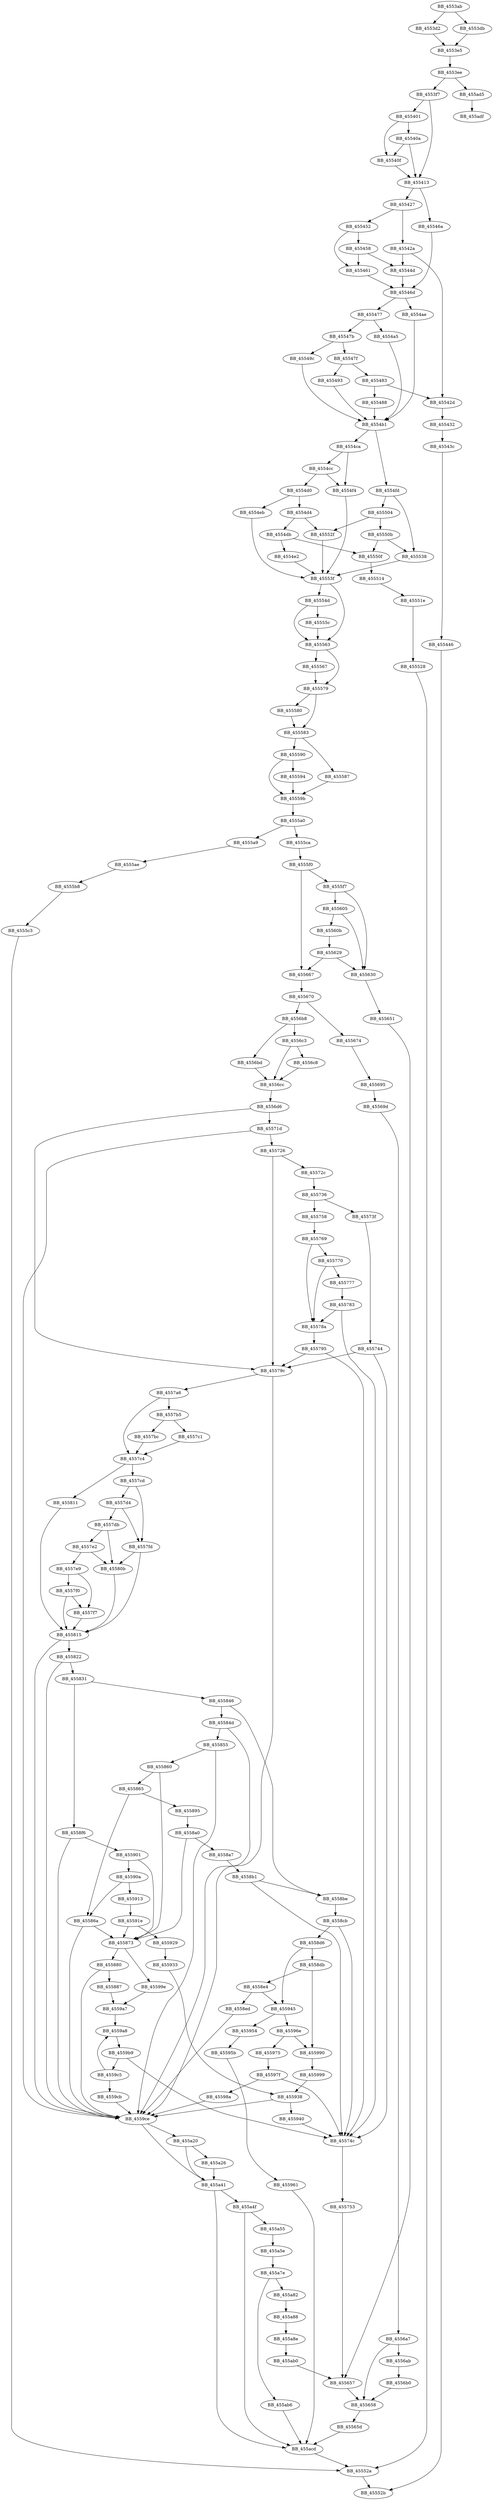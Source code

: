 DiGraph sub_4553AB{
BB_4553ab->BB_4553d2
BB_4553ab->BB_4553db
BB_4553d2->BB_4553e5
BB_4553db->BB_4553e5
BB_4553e5->BB_4553ee
BB_4553ee->BB_4553f7
BB_4553ee->BB_455ad5
BB_4553f7->BB_455401
BB_4553f7->BB_455413
BB_455401->BB_45540a
BB_455401->BB_45540f
BB_45540a->BB_45540f
BB_45540a->BB_455413
BB_45540f->BB_455413
BB_455413->BB_455427
BB_455413->BB_45546a
BB_455427->BB_45542a
BB_455427->BB_455452
BB_45542a->BB_45542d
BB_45542a->BB_45544d
BB_45542d->BB_455432
BB_455432->BB_45543c
BB_45543c->BB_455446
BB_455446->BB_45552b
BB_45544d->BB_45546d
BB_455452->BB_455458
BB_455452->BB_455461
BB_455458->BB_45544d
BB_455458->BB_455461
BB_455461->BB_45546d
BB_45546a->BB_45546d
BB_45546d->BB_455477
BB_45546d->BB_4554ae
BB_455477->BB_45547b
BB_455477->BB_4554a5
BB_45547b->BB_45547f
BB_45547b->BB_45549c
BB_45547f->BB_455483
BB_45547f->BB_455493
BB_455483->BB_45542d
BB_455483->BB_455488
BB_455488->BB_4554b1
BB_455493->BB_4554b1
BB_45549c->BB_4554b1
BB_4554a5->BB_4554b1
BB_4554ae->BB_4554b1
BB_4554b1->BB_4554ca
BB_4554b1->BB_4554fd
BB_4554ca->BB_4554cc
BB_4554ca->BB_4554f4
BB_4554cc->BB_4554d0
BB_4554cc->BB_4554f4
BB_4554d0->BB_4554d4
BB_4554d0->BB_4554eb
BB_4554d4->BB_4554db
BB_4554d4->BB_45552f
BB_4554db->BB_4554e2
BB_4554db->BB_45550f
BB_4554e2->BB_45553f
BB_4554eb->BB_45553f
BB_4554f4->BB_45553f
BB_4554fd->BB_455504
BB_4554fd->BB_455538
BB_455504->BB_45550b
BB_455504->BB_45552f
BB_45550b->BB_45550f
BB_45550b->BB_455538
BB_45550f->BB_455514
BB_455514->BB_45551e
BB_45551e->BB_455528
BB_455528->BB_45552a
BB_45552a->BB_45552b
BB_45552f->BB_45553f
BB_455538->BB_45553f
BB_45553f->BB_45554d
BB_45553f->BB_455563
BB_45554d->BB_45555c
BB_45554d->BB_455563
BB_45555c->BB_455563
BB_455563->BB_455567
BB_455563->BB_455579
BB_455567->BB_455579
BB_455579->BB_455580
BB_455579->BB_455583
BB_455580->BB_455583
BB_455583->BB_455587
BB_455583->BB_455590
BB_455587->BB_45559b
BB_455590->BB_455594
BB_455590->BB_45559b
BB_455594->BB_45559b
BB_45559b->BB_4555a0
BB_4555a0->BB_4555a9
BB_4555a0->BB_4555ca
BB_4555a9->BB_4555ae
BB_4555ae->BB_4555b8
BB_4555b8->BB_4555c3
BB_4555c3->BB_45552a
BB_4555ca->BB_4555f0
BB_4555f0->BB_4555f7
BB_4555f0->BB_455667
BB_4555f7->BB_455605
BB_4555f7->BB_455630
BB_455605->BB_45560b
BB_455605->BB_455630
BB_45560b->BB_455629
BB_455629->BB_455630
BB_455629->BB_455667
BB_455630->BB_455651
BB_455651->BB_455657
BB_455657->BB_455658
BB_455658->BB_45565d
BB_45565d->BB_455acd
BB_455667->BB_455670
BB_455670->BB_455674
BB_455670->BB_4556b8
BB_455674->BB_455695
BB_455695->BB_45569d
BB_45569d->BB_4556a7
BB_4556a7->BB_455658
BB_4556a7->BB_4556ab
BB_4556ab->BB_4556b0
BB_4556b0->BB_455658
BB_4556b8->BB_4556bd
BB_4556b8->BB_4556c3
BB_4556bd->BB_4556cc
BB_4556c3->BB_4556c8
BB_4556c3->BB_4556cc
BB_4556c8->BB_4556cc
BB_4556cc->BB_4556d6
BB_4556d6->BB_45571d
BB_4556d6->BB_45579c
BB_45571d->BB_455726
BB_45571d->BB_4559ce
BB_455726->BB_45572c
BB_455726->BB_45579c
BB_45572c->BB_455736
BB_455736->BB_45573f
BB_455736->BB_455758
BB_45573f->BB_455744
BB_455744->BB_45574c
BB_455744->BB_45579c
BB_45574c->BB_455753
BB_455753->BB_455657
BB_455758->BB_455769
BB_455769->BB_455770
BB_455769->BB_45578a
BB_455770->BB_455777
BB_455770->BB_45578a
BB_455777->BB_455783
BB_455783->BB_45574c
BB_455783->BB_45578a
BB_45578a->BB_455795
BB_455795->BB_45574c
BB_455795->BB_45579c
BB_45579c->BB_4557a6
BB_45579c->BB_4559ce
BB_4557a6->BB_4557b5
BB_4557a6->BB_4557c4
BB_4557b5->BB_4557bc
BB_4557b5->BB_4557c1
BB_4557bc->BB_4557c4
BB_4557c1->BB_4557c4
BB_4557c4->BB_4557cd
BB_4557c4->BB_455811
BB_4557cd->BB_4557d4
BB_4557cd->BB_4557fd
BB_4557d4->BB_4557db
BB_4557d4->BB_4557fd
BB_4557db->BB_4557e2
BB_4557db->BB_45580b
BB_4557e2->BB_4557e9
BB_4557e2->BB_45580b
BB_4557e9->BB_4557f0
BB_4557e9->BB_4557f7
BB_4557f0->BB_4557f7
BB_4557f0->BB_455815
BB_4557f7->BB_455815
BB_4557fd->BB_45580b
BB_4557fd->BB_455815
BB_45580b->BB_455815
BB_455811->BB_455815
BB_455815->BB_455822
BB_455815->BB_4559ce
BB_455822->BB_455831
BB_455822->BB_4559ce
BB_455831->BB_455846
BB_455831->BB_4558f6
BB_455846->BB_45584d
BB_455846->BB_4558be
BB_45584d->BB_455855
BB_45584d->BB_4559ce
BB_455855->BB_455860
BB_455855->BB_4559ce
BB_455860->BB_455865
BB_455860->BB_455873
BB_455865->BB_45586a
BB_455865->BB_455895
BB_45586a->BB_455873
BB_45586a->BB_4559ce
BB_455873->BB_455880
BB_455873->BB_45599e
BB_455880->BB_455887
BB_455880->BB_4559ce
BB_455887->BB_4559a7
BB_455895->BB_4558a0
BB_4558a0->BB_455873
BB_4558a0->BB_4558a7
BB_4558a7->BB_4558b1
BB_4558b1->BB_45574c
BB_4558b1->BB_4558be
BB_4558be->BB_4558cb
BB_4558cb->BB_45574c
BB_4558cb->BB_4558d6
BB_4558d6->BB_4558db
BB_4558d6->BB_455945
BB_4558db->BB_4558e4
BB_4558db->BB_455990
BB_4558e4->BB_4558ed
BB_4558e4->BB_455945
BB_4558ed->BB_4559ce
BB_4558f6->BB_455901
BB_4558f6->BB_4559ce
BB_455901->BB_455873
BB_455901->BB_45590a
BB_45590a->BB_45586a
BB_45590a->BB_455913
BB_455913->BB_45591e
BB_45591e->BB_455873
BB_45591e->BB_455929
BB_455929->BB_455933
BB_455933->BB_455938
BB_455938->BB_455940
BB_455938->BB_4559ce
BB_455940->BB_45574c
BB_455945->BB_455954
BB_455945->BB_45596e
BB_455954->BB_45595b
BB_45595b->BB_455961
BB_455961->BB_455acd
BB_45596e->BB_455975
BB_45596e->BB_455990
BB_455975->BB_45597f
BB_45597f->BB_45574c
BB_45597f->BB_45598a
BB_45598a->BB_4559ce
BB_455990->BB_455999
BB_455999->BB_455938
BB_45599e->BB_4559a7
BB_4559a7->BB_4559a8
BB_4559a8->BB_4559b9
BB_4559b9->BB_45574c
BB_4559b9->BB_4559c5
BB_4559c5->BB_4559a8
BB_4559c5->BB_4559cb
BB_4559cb->BB_4559ce
BB_4559ce->BB_455a20
BB_4559ce->BB_455a41
BB_455a20->BB_455a26
BB_455a20->BB_455a41
BB_455a26->BB_455a41
BB_455a41->BB_455a4f
BB_455a41->BB_455acd
BB_455a4f->BB_455a55
BB_455a4f->BB_455acd
BB_455a55->BB_455a5e
BB_455a5e->BB_455a7e
BB_455a7e->BB_455a82
BB_455a7e->BB_455ab6
BB_455a82->BB_455a88
BB_455a88->BB_455a8e
BB_455a8e->BB_455ab0
BB_455ab0->BB_455657
BB_455ab6->BB_455acd
BB_455acd->BB_45552a
BB_455ad5->BB_455adf
}
